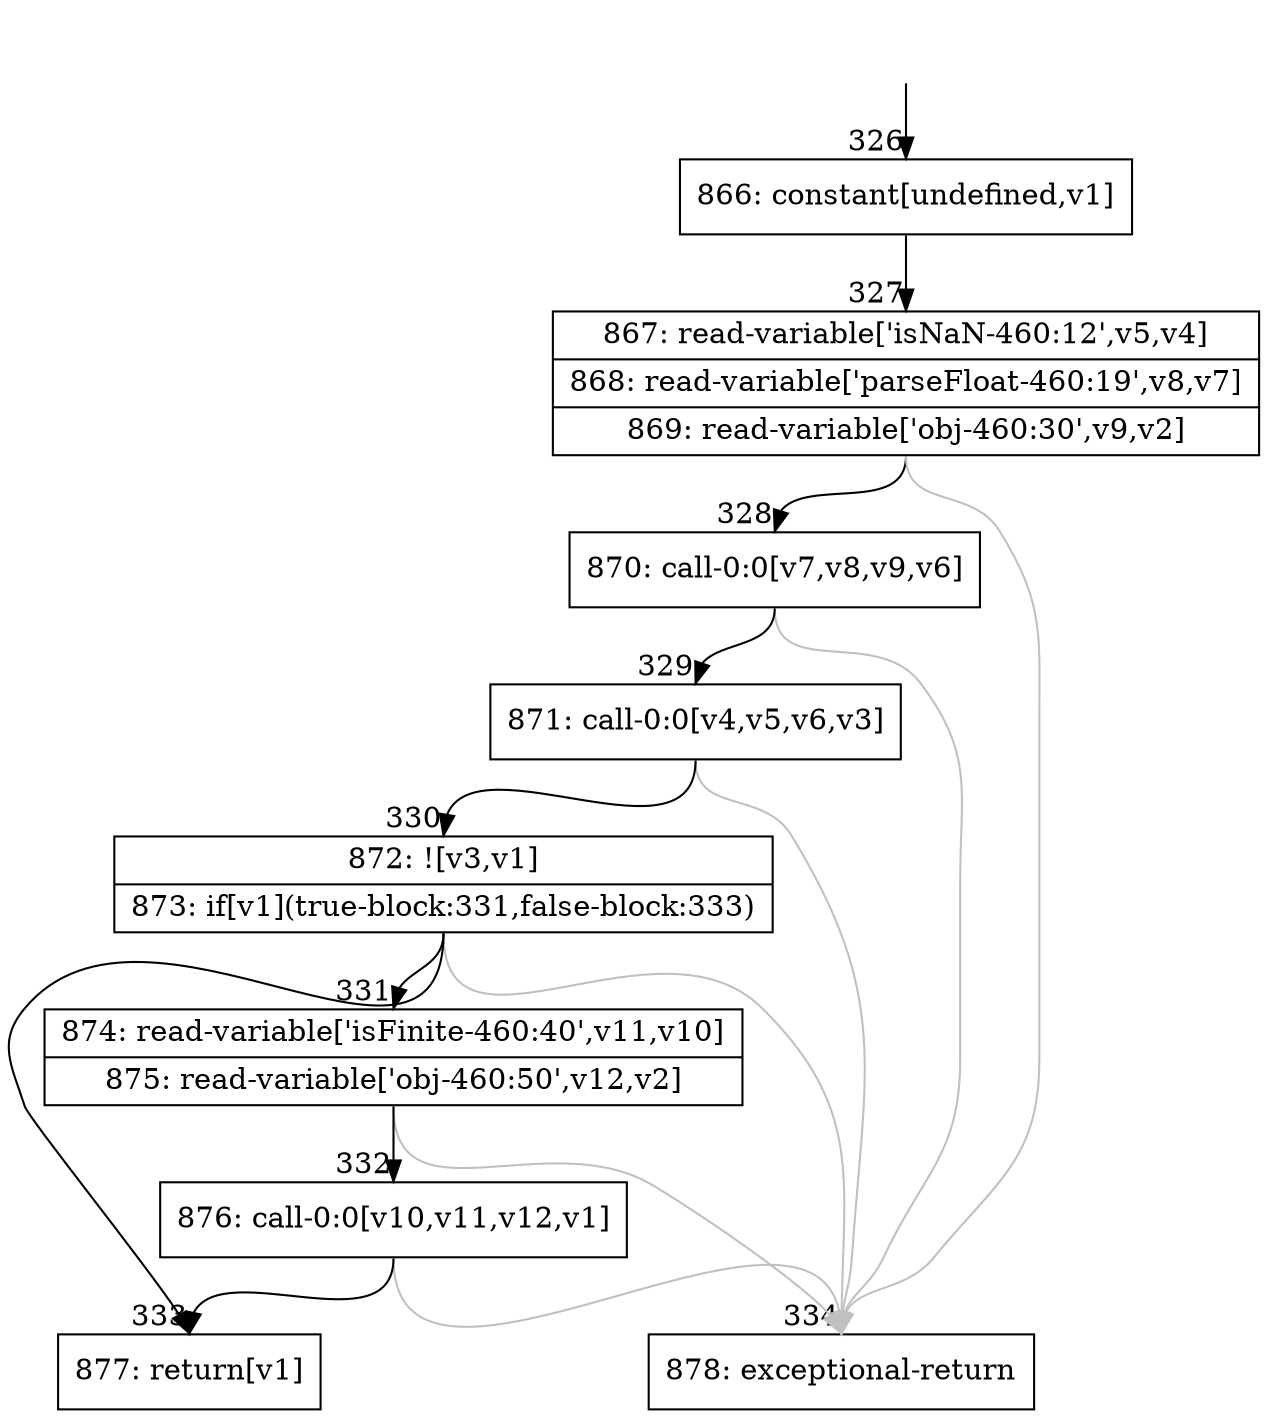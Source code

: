 digraph {
rankdir="TD"
BB_entry27[shape=none,label=""];
BB_entry27 -> BB326 [tailport=s, headport=n, headlabel="    326"]
BB326 [shape=record label="{866: constant[undefined,v1]}" ] 
BB326 -> BB327 [tailport=s, headport=n, headlabel="      327"]
BB327 [shape=record label="{867: read-variable['isNaN-460:12',v5,v4]|868: read-variable['parseFloat-460:19',v8,v7]|869: read-variable['obj-460:30',v9,v2]}" ] 
BB327 -> BB328 [tailport=s, headport=n, headlabel="      328"]
BB327 -> BB334 [tailport=s, headport=n, color=gray, headlabel="      334"]
BB328 [shape=record label="{870: call-0:0[v7,v8,v9,v6]}" ] 
BB328 -> BB329 [tailport=s, headport=n, headlabel="      329"]
BB328 -> BB334 [tailport=s, headport=n, color=gray]
BB329 [shape=record label="{871: call-0:0[v4,v5,v6,v3]}" ] 
BB329 -> BB330 [tailport=s, headport=n, headlabel="      330"]
BB329 -> BB334 [tailport=s, headport=n, color=gray]
BB330 [shape=record label="{872: ![v3,v1]|873: if[v1](true-block:331,false-block:333)}" ] 
BB330 -> BB333 [tailport=s, headport=n, headlabel="      333"]
BB330 -> BB331 [tailport=s, headport=n, headlabel="      331"]
BB330 -> BB334 [tailport=s, headport=n, color=gray]
BB331 [shape=record label="{874: read-variable['isFinite-460:40',v11,v10]|875: read-variable['obj-460:50',v12,v2]}" ] 
BB331 -> BB332 [tailport=s, headport=n, headlabel="      332"]
BB331 -> BB334 [tailport=s, headport=n, color=gray]
BB332 [shape=record label="{876: call-0:0[v10,v11,v12,v1]}" ] 
BB332 -> BB333 [tailport=s, headport=n]
BB332 -> BB334 [tailport=s, headport=n, color=gray]
BB333 [shape=record label="{877: return[v1]}" ] 
BB334 [shape=record label="{878: exceptional-return}" ] 
}
